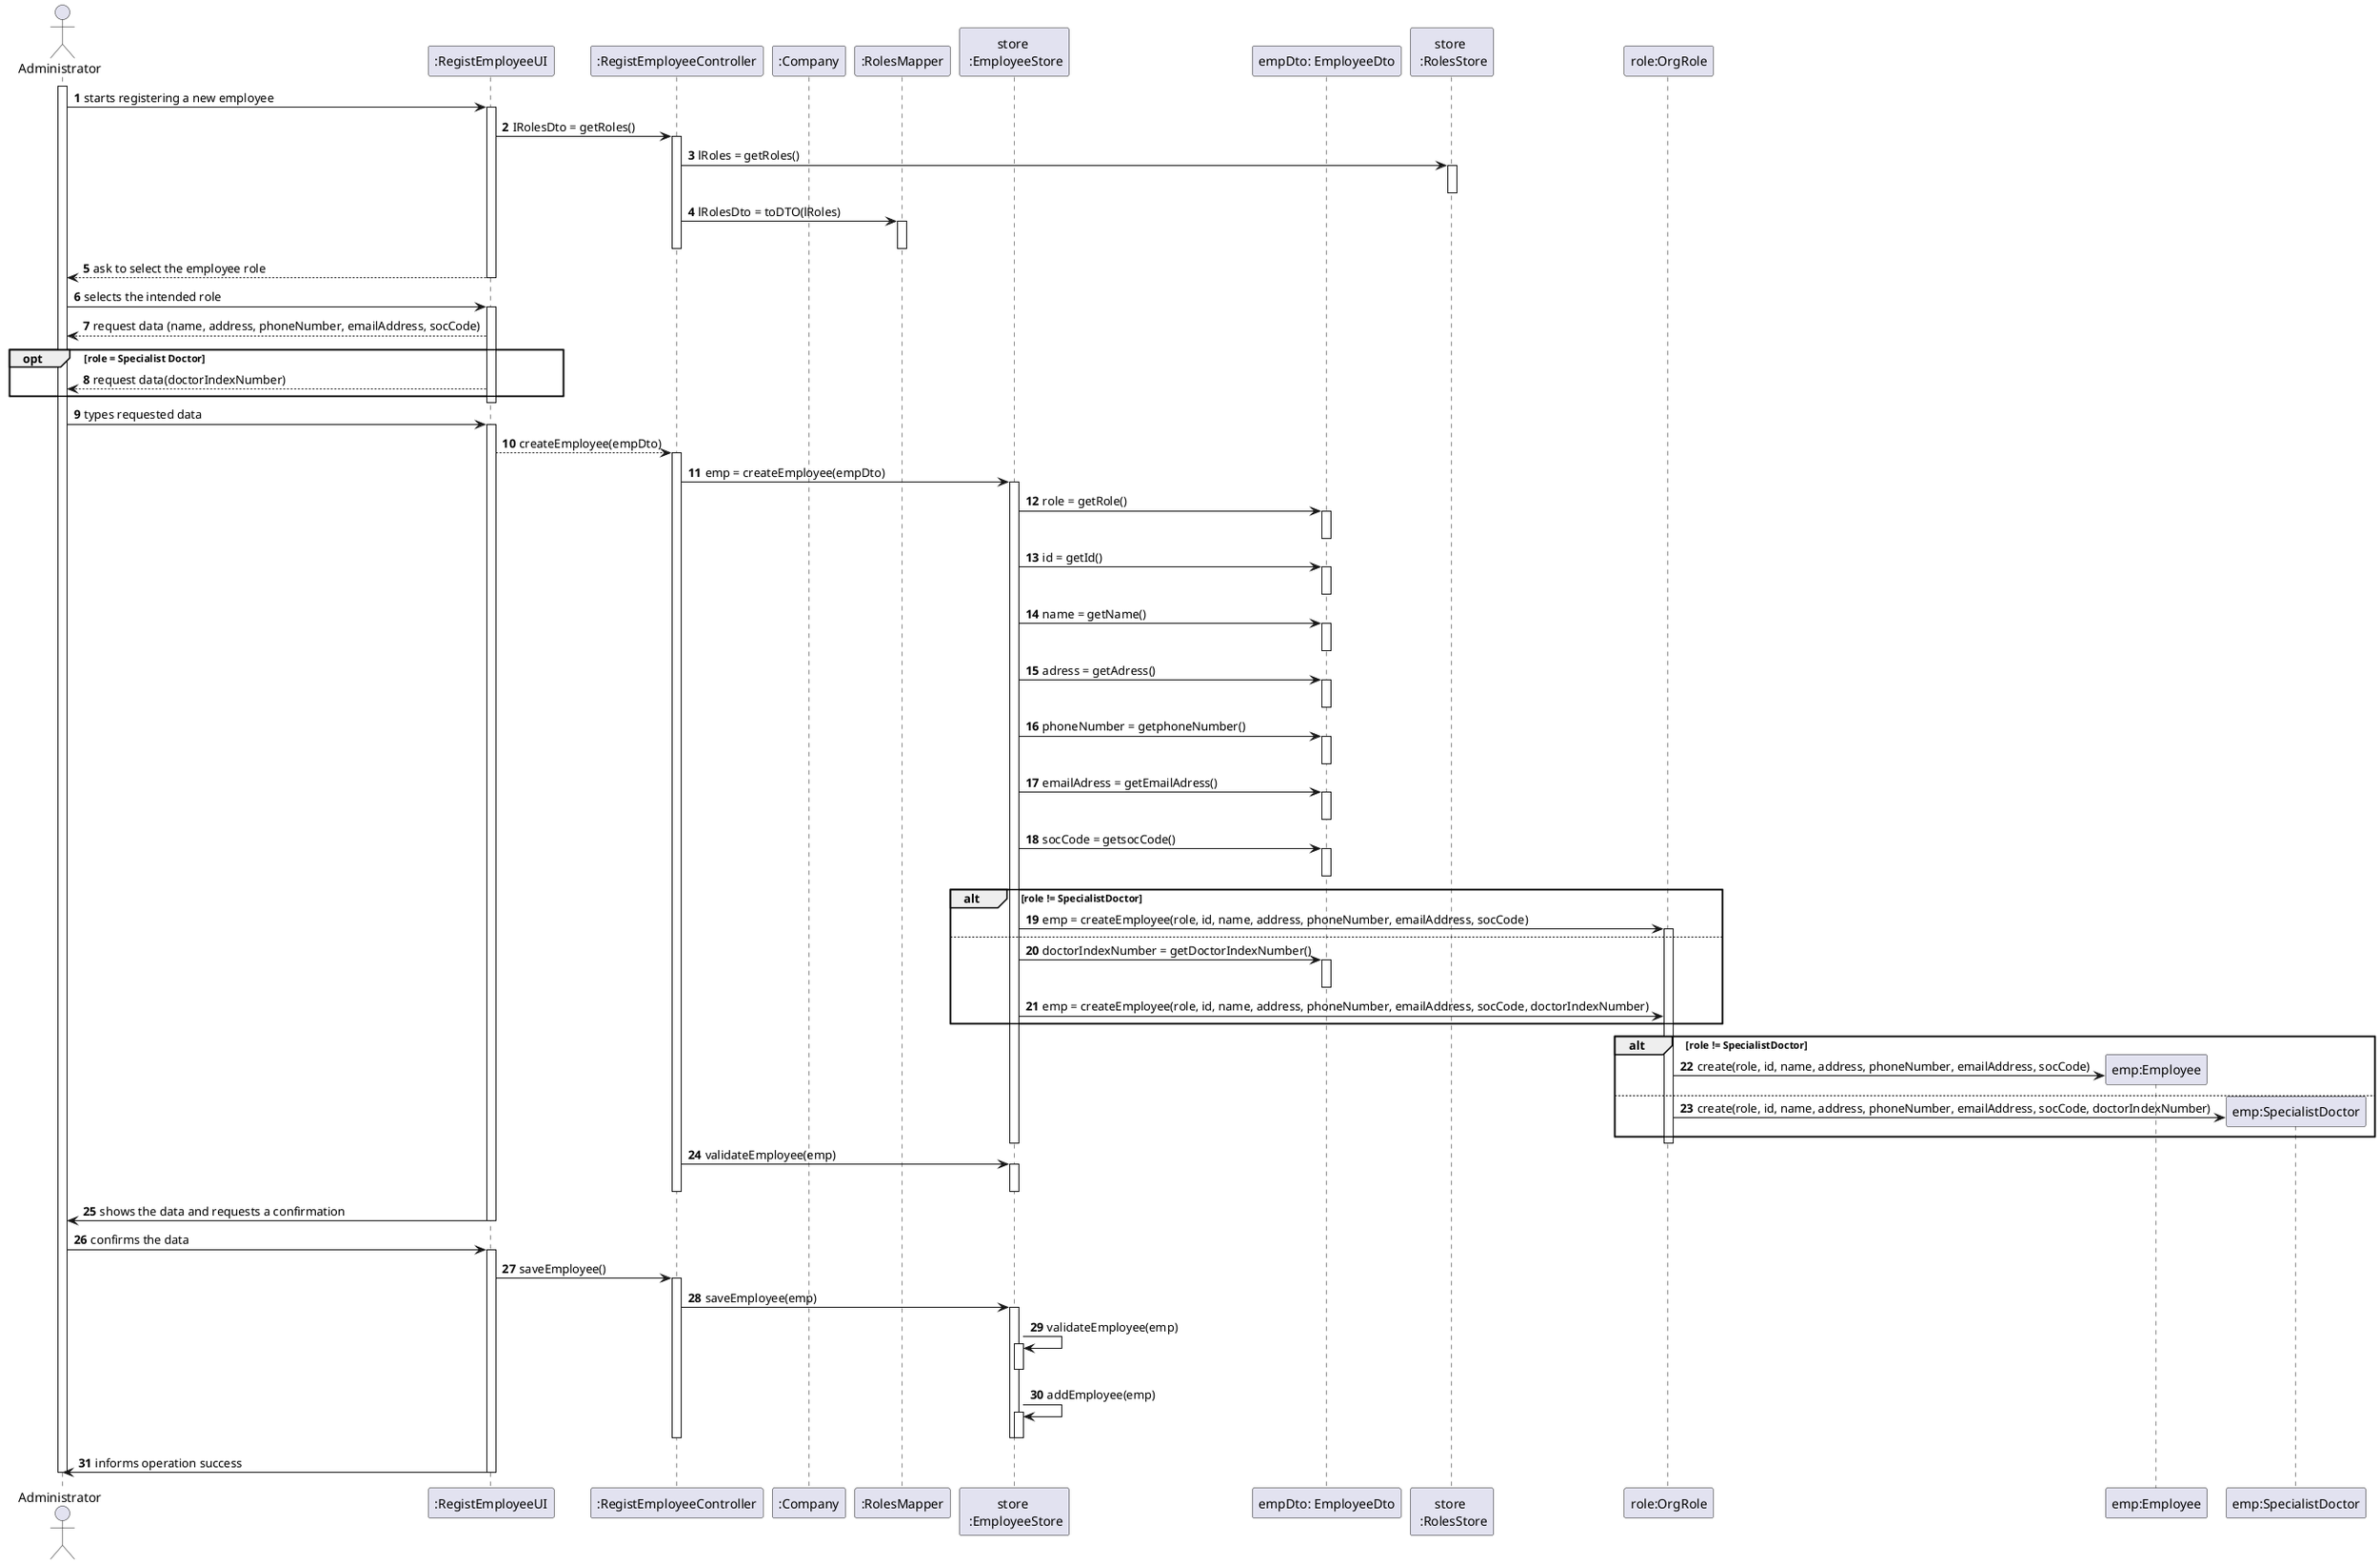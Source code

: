 @startuml
actor Administrator as Adm
participant ":RegistEmployeeUI" as Interface
participant ":RegistEmployeeController" as Controller
participant ":Company" as Company
participant ":RolesMapper" as RolesMapper
participant "store \n :EmployeeStore" as estore
participant "empDto: EmployeeDto" as EmployeeDto
participant "store \n :RolesStore" as rstore
participant "role:OrgRole" as OrgRole


autonumber
activate Adm
Adm -> Interface: starts registering a new employee
activate Interface
Interface -> Controller: IRolesDto = getRoles()
activate Controller
Controller -> rstore: lRoles = getRoles()
activate rstore
deactivate rstore
Controller -> RolesMapper: lRolesDto = toDTO(lRoles)
activate RolesMapper
deactivate RolesMapper
deactivate Controller
Interface --> Adm: ask to select the employee role
deactivate Interface
Adm -> Interface: selects the intended role
activate Interface
Interface --> Adm: request data (name, address, phoneNumber, emailAddress, socCode)
opt role = Specialist Doctor
    Interface --> Adm: request data(doctorIndexNumber)
end
deactivate Interface


Adm -> Interface: types requested data
activate Interface
Interface --> Controller: createEmployee(empDto)
activate Controller
Controller -> estore: emp = createEmployee(empDto)
activate estore
estore -> EmployeeDto: role = getRole()
activate EmployeeDto
deactivate EmployeeDto
estore -> EmployeeDto: id = getId()
activate EmployeeDto
deactivate EmployeeDto
estore -> EmployeeDto: name = getName()
activate EmployeeDto
deactivate EmployeeDto
estore -> EmployeeDto: adress = getAdress()
activate EmployeeDto
deactivate EmployeeDto
estore -> EmployeeDto: phoneNumber = getphoneNumber()
activate EmployeeDto
deactivate EmployeeDto
estore -> EmployeeDto: emailAdress = getEmailAdress()
activate EmployeeDto
deactivate EmployeeDto
estore -> EmployeeDto: socCode = getsocCode()
activate EmployeeDto
deactivate EmployeeDto
alt role != SpecialistDoctor
    estore -> OrgRole: emp = createEmployee(role, id, name, address, phoneNumber, emailAddress, socCode)
    activate OrgRole
else
    estore -> EmployeeDto: doctorIndexNumber = getDoctorIndexNumber()
    activate EmployeeDto
    deactivate EmployeeDto
    estore -> OrgRole: emp = createEmployee(role, id, name, address, phoneNumber, emailAddress, socCode, doctorIndexNumber)
end
alt role != SpecialistDoctor
    create "emp:Employee" as Employee
    OrgRole -> Employee: create(role, id, name, address, phoneNumber, emailAddress, socCode)
else
    create "emp:SpecialistDoctor" as Doctor
    OrgRole -> Doctor:create(role, id, name, address, phoneNumber, emailAddress, socCode, doctorIndexNumber)
end
deactivate OrgRole
deactivate estore
Controller -> estore: validateEmployee(emp)
activate estore
deactivate estore
deactivate Controller

Interface -> Adm: shows the data and requests a confirmation
deactivate Interface
Adm -> Interface: confirms the data

activate Interface
Interface -> Controller: saveEmployee()
activate Controller
Controller -> estore: saveEmployee(emp)
activate estore
estore -> estore: validateEmployee(emp)
activate estore
deactivate estore
estore -> estore: addEmployee(emp)
activate estore
deactivate estore
deactivate estore
deactivate Controller
Interface -> Adm: informs operation success
deactivate Interface
deactivate Adm
@enduml
